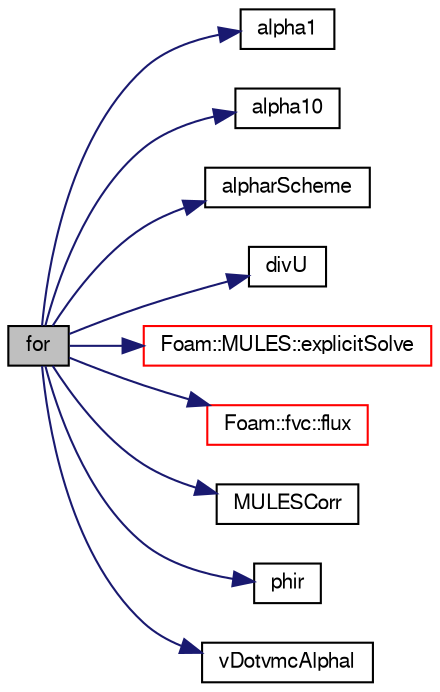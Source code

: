digraph "for"
{
  bgcolor="transparent";
  edge [fontname="FreeSans",fontsize="10",labelfontname="FreeSans",labelfontsize="10"];
  node [fontname="FreeSans",fontsize="10",shape=record];
  rankdir="LR";
  Node24 [label="for",height=0.2,width=0.4,color="black", fillcolor="grey75", style="filled", fontcolor="black"];
  Node24 -> Node25 [color="midnightblue",fontsize="10",style="solid",fontname="FreeSans"];
  Node25 [label="alpha1",height=0.2,width=0.4,color="black",URL="$a39119.html#aced3d8b3bb357ea9c4de0585cdc824ce"];
  Node24 -> Node26 [color="midnightblue",fontsize="10",style="solid",fontname="FreeSans"];
  Node26 [label="alpha10",height=0.2,width=0.4,color="black",URL="$a38570.html#a195574438f641933c57ed2c3932c0092"];
  Node24 -> Node27 [color="midnightblue",fontsize="10",style="solid",fontname="FreeSans"];
  Node27 [label="alpharScheme",height=0.2,width=0.4,color="black",URL="$a38564.html#a7215f2a2f324f53472d95072b4a379e8"];
  Node24 -> Node28 [color="midnightblue",fontsize="10",style="solid",fontname="FreeSans"];
  Node28 [label="divU",height=0.2,width=0.4,color="black",URL="$a38540.html#a09bc63f3dad0c233d722b7374810ad3d"];
  Node24 -> Node29 [color="midnightblue",fontsize="10",style="solid",fontname="FreeSans"];
  Node29 [label="Foam::MULES::explicitSolve",height=0.2,width=0.4,color="red",URL="$a21136.html#a62d251545cddb4d8e55512c4a86dcabf"];
  Node24 -> Node334 [color="midnightblue",fontsize="10",style="solid",fontname="FreeSans"];
  Node334 [label="Foam::fvc::flux",height=0.2,width=0.4,color="red",URL="$a21134.html#ae13d777d84cef9a101ae5a61d5ce29af"];
  Node24 -> Node342 [color="midnightblue",fontsize="10",style="solid",fontname="FreeSans"];
  Node342 [label="MULESCorr",height=0.2,width=0.4,color="black",URL="$a01220.html#ac07d86b0b6b2aef6603e13f992b44cb4"];
  Node24 -> Node343 [color="midnightblue",fontsize="10",style="solid",fontname="FreeSans"];
  Node343 [label="phir",height=0.2,width=0.4,color="black",URL="$a38570.html#a03798e0151ee0cca96c6a95f434dfeb4"];
  Node24 -> Node344 [color="midnightblue",fontsize="10",style="solid",fontname="FreeSans"];
  Node344 [label="vDotvmcAlphal",height=0.2,width=0.4,color="black",URL="$a38570.html#a912037c8e14ab679993347062ad8c423"];
}
